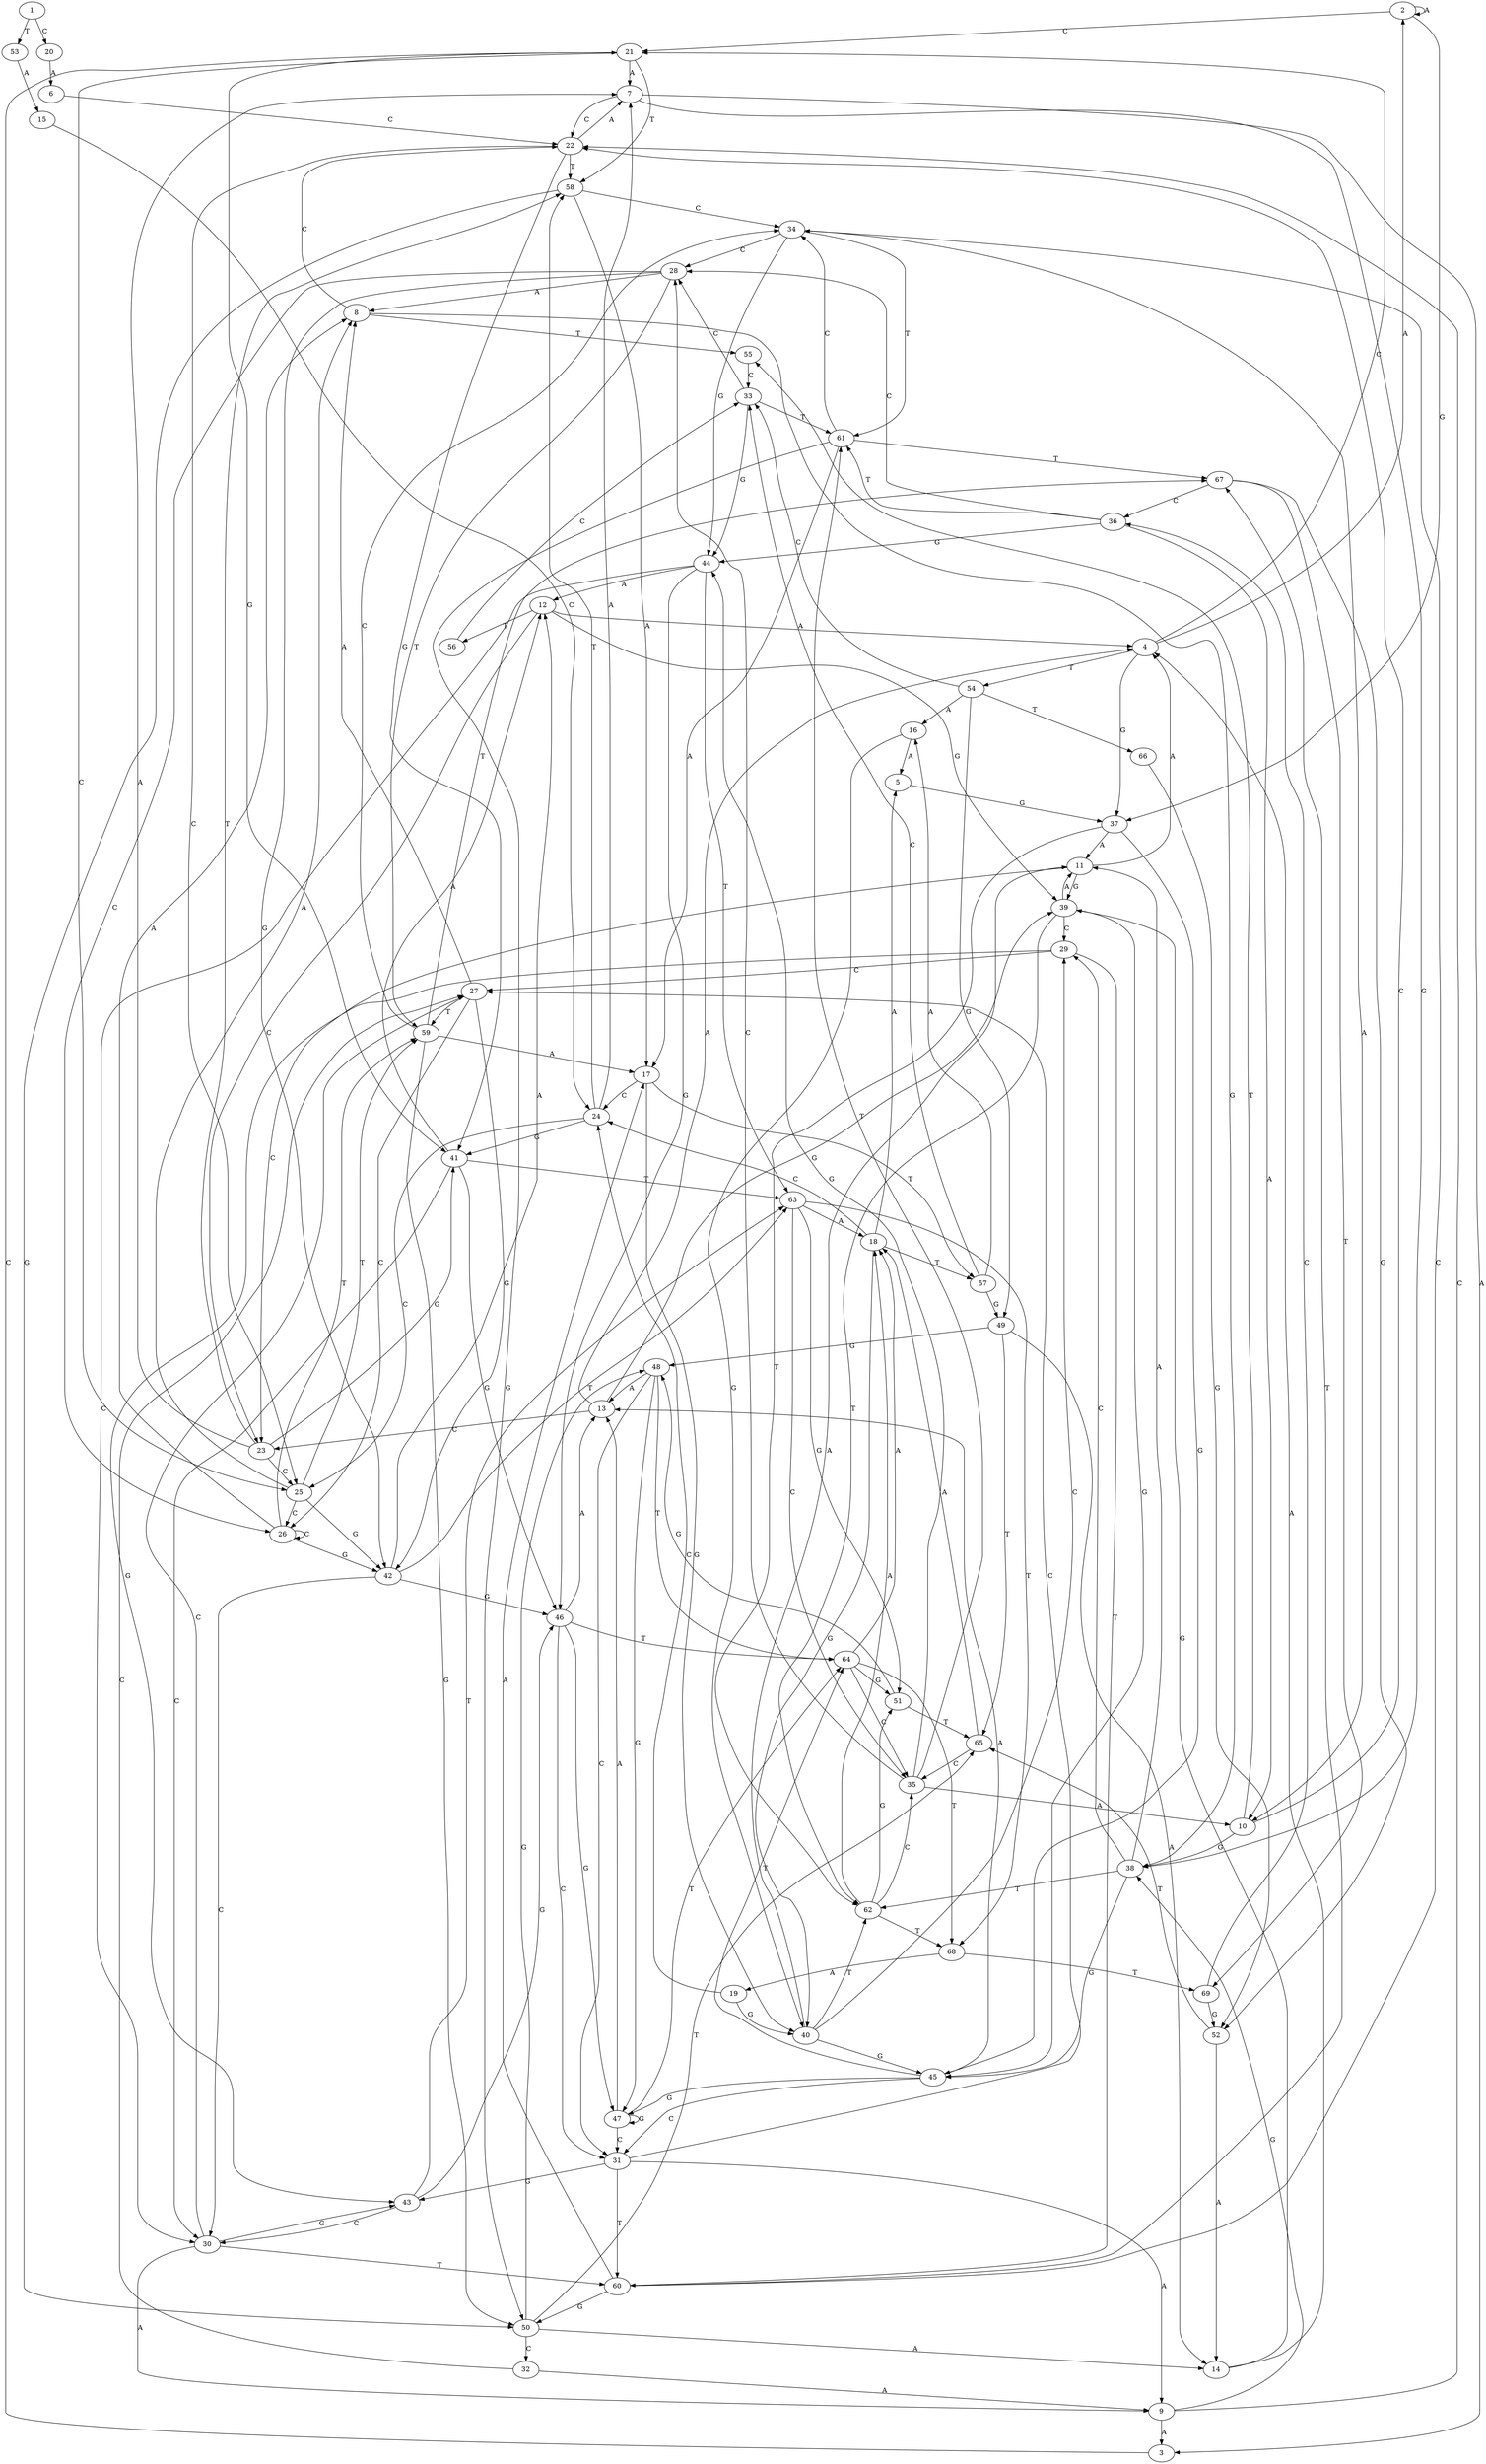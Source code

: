 strict digraph  {
	2 -> 2 [label=A];
	4 -> 2 [label=A];
	7 -> 3 [label=A];
	9 -> 3 [label=A];
	11 -> 4 [label=A];
	12 -> 4 [label=A];
	13 -> 4 [label=A];
	14 -> 4 [label=A];
	16 -> 5 [label=A];
	18 -> 5 [label=A];
	20 -> 6 [label=A];
	21 -> 7 [label=A];
	22 -> 7 [label=A];
	23 -> 7 [label=A];
	24 -> 7 [label=A];
	25 -> 8 [label=A];
	26 -> 8 [label=A];
	27 -> 8 [label=A];
	28 -> 8 [label=A];
	30 -> 9 [label=A];
	31 -> 9 [label=A];
	32 -> 9 [label=A];
	34 -> 10 [label=A];
	35 -> 10 [label=A];
	36 -> 10 [label=A];
	37 -> 11 [label=A];
	38 -> 11 [label=A];
	39 -> 11 [label=A];
	40 -> 11 [label=A];
	41 -> 12 [label=A];
	42 -> 12 [label=A];
	44 -> 12 [label=A];
	45 -> 13 [label=A];
	46 -> 13 [label=A];
	47 -> 13 [label=A];
	48 -> 13 [label=A];
	49 -> 14 [label=A];
	50 -> 14 [label=A];
	52 -> 14 [label=A];
	53 -> 15 [label=A];
	54 -> 16 [label=A];
	57 -> 16 [label=A];
	58 -> 17 [label=A];
	59 -> 17 [label=A];
	60 -> 17 [label=A];
	61 -> 17 [label=A];
	62 -> 18 [label=A];
	63 -> 18 [label=A];
	64 -> 18 [label=A];
	65 -> 18 [label=A];
	68 -> 19 [label=A];
	1 -> 20 [label=C];
	2 -> 21 [label=C];
	3 -> 21 [label=C];
	4 -> 21 [label=C];
	6 -> 22 [label=C];
	7 -> 22 [label=C];
	8 -> 22 [label=C];
	9 -> 22 [label=C];
	10 -> 22 [label=C];
	11 -> 23 [label=C];
	12 -> 23 [label=C];
	13 -> 23 [label=C];
	15 -> 24 [label=C];
	17 -> 24 [label=C];
	18 -> 24 [label=C];
	19 -> 24 [label=C];
	21 -> 25 [label=C];
	22 -> 25 [label=C];
	23 -> 25 [label=C];
	24 -> 25 [label=C];
	25 -> 26 [label=C];
	26 -> 26 [label=C];
	27 -> 26 [label=C];
	28 -> 26 [label=C];
	29 -> 27 [label=C];
	30 -> 27 [label=C];
	31 -> 27 [label=C];
	32 -> 27 [label=C];
	33 -> 28 [label=C];
	34 -> 28 [label=C];
	35 -> 28 [label=C];
	36 -> 28 [label=C];
	38 -> 29 [label=C];
	39 -> 29 [label=C];
	40 -> 29 [label=C];
	41 -> 30 [label=C];
	42 -> 30 [label=C];
	43 -> 30 [label=C];
	44 -> 30 [label=C];
	45 -> 31 [label=C];
	46 -> 31 [label=C];
	47 -> 31 [label=C];
	48 -> 31 [label=C];
	50 -> 32 [label=C];
	54 -> 33 [label=C];
	55 -> 33 [label=C];
	56 -> 33 [label=C];
	57 -> 33 [label=C];
	58 -> 34 [label=C];
	59 -> 34 [label=C];
	60 -> 34 [label=C];
	61 -> 34 [label=C];
	62 -> 35 [label=C];
	63 -> 35 [label=C];
	64 -> 35 [label=C];
	65 -> 35 [label=C];
	67 -> 36 [label=C];
	69 -> 36 [label=C];
	2 -> 37 [label=G];
	4 -> 37 [label=G];
	5 -> 37 [label=G];
	7 -> 38 [label=G];
	8 -> 38 [label=G];
	9 -> 38 [label=G];
	10 -> 38 [label=G];
	11 -> 39 [label=G];
	12 -> 39 [label=G];
	13 -> 39 [label=G];
	14 -> 39 [label=G];
	16 -> 40 [label=G];
	17 -> 40 [label=G];
	18 -> 40 [label=G];
	19 -> 40 [label=G];
	21 -> 41 [label=G];
	22 -> 41 [label=G];
	23 -> 41 [label=G];
	24 -> 41 [label=G];
	25 -> 42 [label=G];
	26 -> 42 [label=G];
	27 -> 42 [label=G];
	28 -> 42 [label=G];
	29 -> 43 [label=G];
	30 -> 43 [label=G];
	31 -> 43 [label=G];
	33 -> 44 [label=G];
	34 -> 44 [label=G];
	35 -> 44 [label=G];
	36 -> 44 [label=G];
	37 -> 45 [label=G];
	38 -> 45 [label=G];
	39 -> 45 [label=G];
	40 -> 45 [label=G];
	41 -> 46 [label=G];
	42 -> 46 [label=G];
	43 -> 46 [label=G];
	44 -> 46 [label=G];
	45 -> 47 [label=G];
	46 -> 47 [label=G];
	47 -> 47 [label=G];
	48 -> 47 [label=G];
	49 -> 48 [label=G];
	50 -> 48 [label=G];
	51 -> 48 [label=G];
	54 -> 49 [label=G];
	57 -> 49 [label=G];
	58 -> 50 [label=G];
	59 -> 50 [label=G];
	60 -> 50 [label=G];
	61 -> 50 [label=G];
	62 -> 51 [label=G];
	63 -> 51 [label=G];
	64 -> 51 [label=G];
	66 -> 52 [label=G];
	67 -> 52 [label=G];
	69 -> 52 [label=G];
	1 -> 53 [label=T];
	4 -> 54 [label=T];
	8 -> 55 [label=T];
	10 -> 55 [label=T];
	12 -> 56 [label=T];
	17 -> 57 [label=T];
	18 -> 57 [label=T];
	21 -> 58 [label=T];
	22 -> 58 [label=T];
	23 -> 58 [label=T];
	24 -> 58 [label=T];
	25 -> 59 [label=T];
	26 -> 59 [label=T];
	27 -> 59 [label=T];
	28 -> 59 [label=T];
	29 -> 60 [label=T];
	30 -> 60 [label=T];
	31 -> 60 [label=T];
	33 -> 61 [label=T];
	34 -> 61 [label=T];
	35 -> 61 [label=T];
	36 -> 61 [label=T];
	37 -> 62 [label=T];
	38 -> 62 [label=T];
	39 -> 62 [label=T];
	40 -> 62 [label=T];
	41 -> 63 [label=T];
	42 -> 63 [label=T];
	43 -> 63 [label=T];
	44 -> 63 [label=T];
	45 -> 64 [label=T];
	46 -> 64 [label=T];
	47 -> 64 [label=T];
	48 -> 64 [label=T];
	49 -> 65 [label=T];
	50 -> 65 [label=T];
	51 -> 65 [label=T];
	52 -> 65 [label=T];
	54 -> 66 [label=T];
	59 -> 67 [label=T];
	60 -> 67 [label=T];
	61 -> 67 [label=T];
	62 -> 68 [label=T];
	63 -> 68 [label=T];
	64 -> 68 [label=T];
	67 -> 69 [label=T];
	68 -> 69 [label=T];
}
